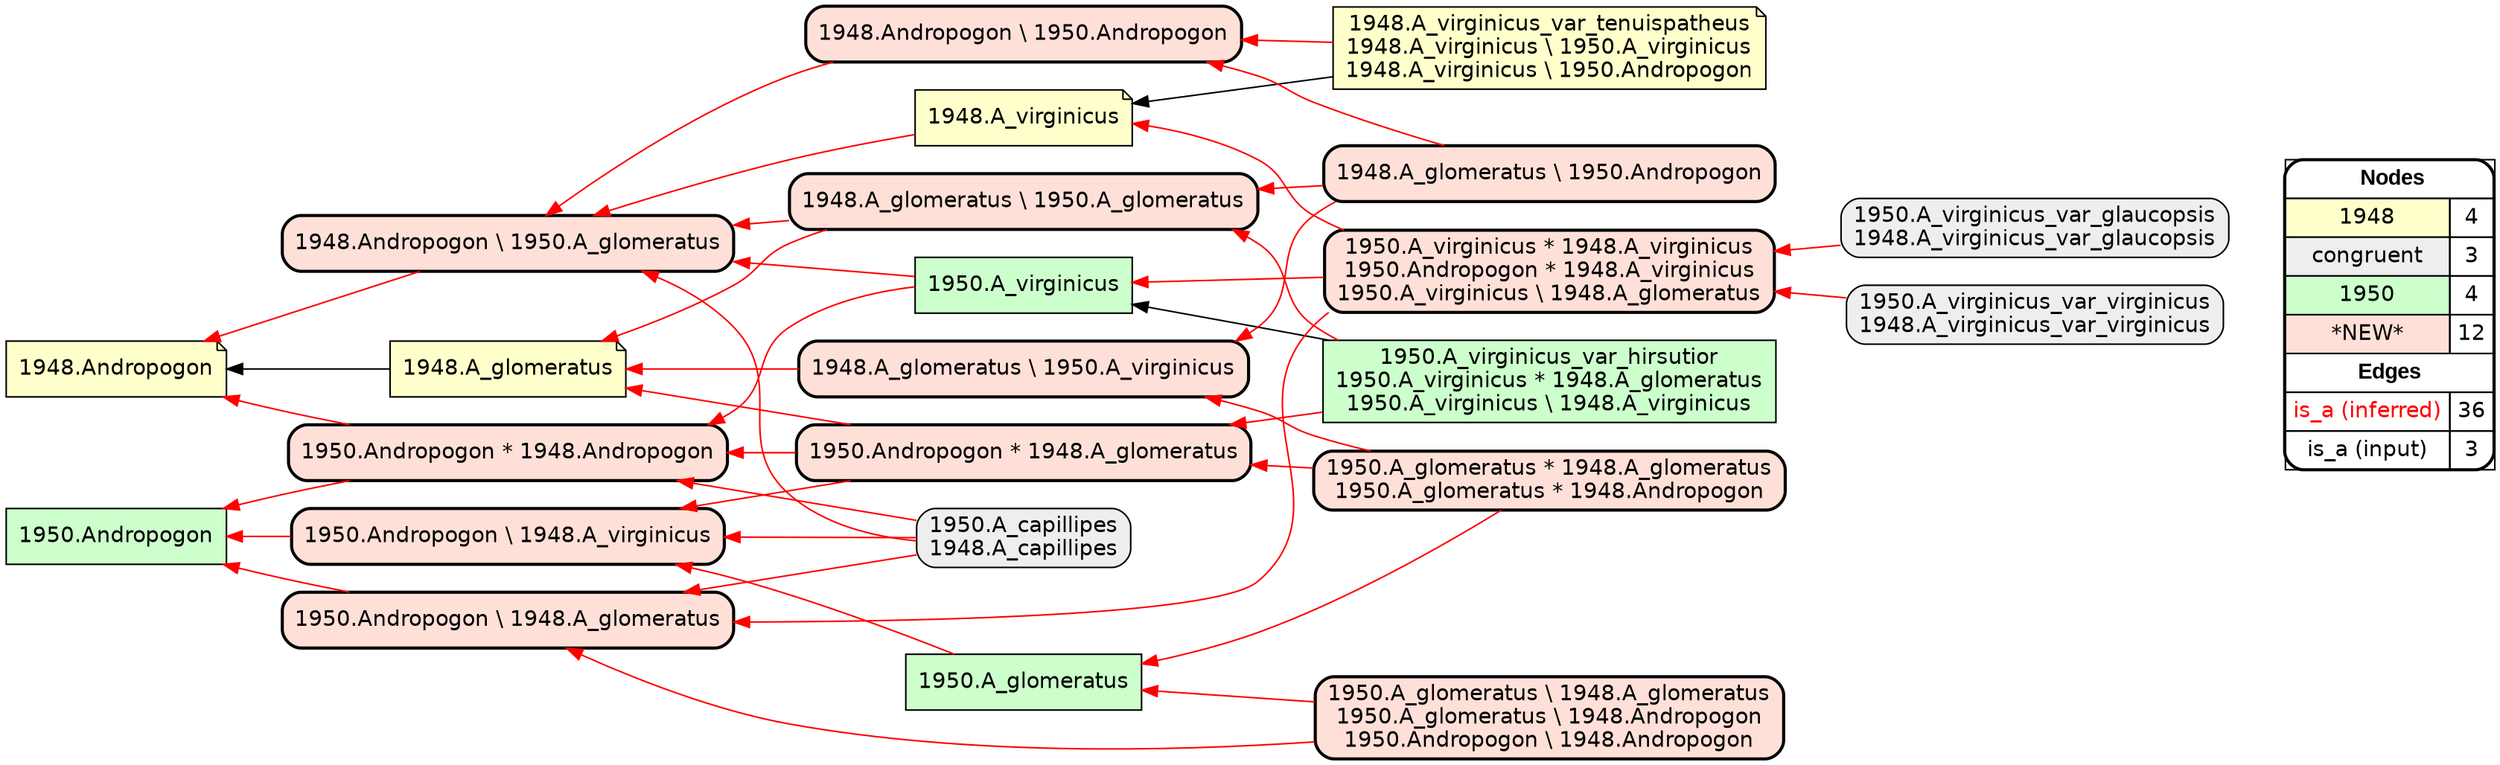 digraph{
rankdir=RL
node[shape=note style=filled fillcolor="#FFFFCC" fontname="helvetica"] 
"1948.Andropogon"
"1948.A_virginicus_var_tenuispatheus\n1948.A_virginicus \\ 1950.A_virginicus\n1948.A_virginicus \\ 1950.Andropogon"
"1948.A_virginicus"
"1948.A_glomeratus"
node[shape=box style="filled,rounded" fillcolor="#EEEEEE" fontname="helvetica"] 
"1950.A_virginicus_var_glaucopsis\n1948.A_virginicus_var_glaucopsis"
"1950.A_capillipes\n1948.A_capillipes"
"1950.A_virginicus_var_virginicus\n1948.A_virginicus_var_virginicus"
node[shape=box style=filled fillcolor="#CCFFCC" fontname="helvetica"] 
"1950.A_virginicus_var_hirsutior\n1950.A_virginicus * 1948.A_glomeratus\n1950.A_virginicus \\ 1948.A_virginicus"
"1950.Andropogon"
"1950.A_virginicus"
"1950.A_glomeratus"
node[shape=box style="filled,rounded,bold" fillcolor="#FFE0D8" fontname="helvetica"] 
"1950.Andropogon * 1948.Andropogon"
"1950.A_virginicus * 1948.A_virginicus\n1950.Andropogon * 1948.A_virginicus\n1950.A_virginicus \\ 1948.A_glomeratus"
"1948.A_glomeratus \\ 1950.A_virginicus"
"1950.A_glomeratus * 1948.A_glomeratus\n1950.A_glomeratus * 1948.Andropogon"
"1948.Andropogon \\ 1950.Andropogon"
"1948.A_glomeratus \\ 1950.A_glomeratus"
"1950.Andropogon * 1948.A_glomeratus"
"1950.A_glomeratus \\ 1948.A_glomeratus\n1950.A_glomeratus \\ 1948.Andropogon\n1950.Andropogon \\ 1948.Andropogon"
"1950.Andropogon \\ 1948.A_glomeratus"
"1948.Andropogon \\ 1950.A_glomeratus"
"1950.Andropogon \\ 1948.A_virginicus"
"1948.A_glomeratus \\ 1950.Andropogon"
edge[arrowhead=normal style=dotted color="#000000" constraint=true penwidth=1]
edge[arrowhead=normal style=solid color="#FF0000" constraint=true penwidth=1]
"1948.A_glomeratus \\ 1950.Andropogon" -> "1948.Andropogon \\ 1950.Andropogon"
"1948.A_virginicus_var_tenuispatheus\n1948.A_virginicus \\ 1950.A_virginicus\n1948.A_virginicus \\ 1950.Andropogon" -> "1948.Andropogon \\ 1950.Andropogon"
"1950.Andropogon * 1948.Andropogon" -> "1948.Andropogon"
"1948.A_glomeratus \\ 1950.A_glomeratus" -> "1948.Andropogon \\ 1950.A_glomeratus"
"1950.A_glomeratus * 1948.A_glomeratus\n1950.A_glomeratus * 1948.Andropogon" -> "1950.A_glomeratus"
"1950.A_virginicus * 1948.A_virginicus\n1950.Andropogon * 1948.A_virginicus\n1950.A_virginicus \\ 1948.A_glomeratus" -> "1950.Andropogon \\ 1948.A_glomeratus"
"1950.A_glomeratus * 1948.A_glomeratus\n1950.A_glomeratus * 1948.Andropogon" -> "1948.A_glomeratus \\ 1950.A_virginicus"
"1950.A_virginicus" -> "1950.Andropogon * 1948.Andropogon"
"1950.A_virginicus_var_glaucopsis\n1948.A_virginicus_var_glaucopsis" -> "1950.A_virginicus * 1948.A_virginicus\n1950.Andropogon * 1948.A_virginicus\n1950.A_virginicus \\ 1948.A_glomeratus"
"1950.Andropogon * 1948.A_glomeratus" -> "1950.Andropogon \\ 1948.A_virginicus"
"1950.A_capillipes\n1948.A_capillipes" -> "1950.Andropogon \\ 1948.A_virginicus"
"1950.A_virginicus" -> "1948.Andropogon \\ 1950.A_glomeratus"
"1950.A_capillipes\n1948.A_capillipes" -> "1948.Andropogon \\ 1950.A_glomeratus"
"1950.A_glomeratus * 1948.A_glomeratus\n1950.A_glomeratus * 1948.Andropogon" -> "1950.Andropogon * 1948.A_glomeratus"
"1950.A_virginicus * 1948.A_virginicus\n1950.Andropogon * 1948.A_virginicus\n1950.A_virginicus \\ 1948.A_glomeratus" -> "1950.A_virginicus"
"1948.A_glomeratus \\ 1950.A_virginicus" -> "1948.A_glomeratus"
"1950.Andropogon \\ 1948.A_virginicus" -> "1950.Andropogon"
"1950.A_capillipes\n1948.A_capillipes" -> "1950.Andropogon * 1948.Andropogon"
"1950.A_virginicus_var_hirsutior\n1950.A_virginicus * 1948.A_glomeratus\n1950.A_virginicus \\ 1948.A_virginicus" -> "1950.Andropogon * 1948.A_glomeratus"
"1948.A_glomeratus \\ 1950.A_glomeratus" -> "1948.A_glomeratus"
"1948.A_glomeratus \\ 1950.Andropogon" -> "1948.A_glomeratus \\ 1950.A_glomeratus"
"1950.A_glomeratus \\ 1948.A_glomeratus\n1950.A_glomeratus \\ 1948.Andropogon\n1950.Andropogon \\ 1948.Andropogon" -> "1950.A_glomeratus"
"1950.A_capillipes\n1948.A_capillipes" -> "1950.Andropogon \\ 1948.A_glomeratus"
"1950.A_virginicus_var_hirsutior\n1950.A_virginicus * 1948.A_glomeratus\n1950.A_virginicus \\ 1948.A_virginicus" -> "1948.A_glomeratus \\ 1950.A_glomeratus"
"1948.A_glomeratus \\ 1950.Andropogon" -> "1948.A_glomeratus \\ 1950.A_virginicus"
"1950.Andropogon * 1948.Andropogon" -> "1950.Andropogon"
"1948.Andropogon \\ 1950.Andropogon" -> "1948.Andropogon \\ 1950.A_glomeratus"
"1950.A_virginicus * 1948.A_virginicus\n1950.Andropogon * 1948.A_virginicus\n1950.A_virginicus \\ 1948.A_glomeratus" -> "1948.A_virginicus"
"1950.Andropogon * 1948.A_glomeratus" -> "1948.A_glomeratus"
"1950.Andropogon * 1948.A_glomeratus" -> "1950.Andropogon * 1948.Andropogon"
"1950.Andropogon \\ 1948.A_glomeratus" -> "1950.Andropogon"
"1948.Andropogon \\ 1950.A_glomeratus" -> "1948.Andropogon"
"1950.A_glomeratus" -> "1950.Andropogon \\ 1948.A_virginicus"
"1950.A_virginicus_var_virginicus\n1948.A_virginicus_var_virginicus" -> "1950.A_virginicus * 1948.A_virginicus\n1950.Andropogon * 1948.A_virginicus\n1950.A_virginicus \\ 1948.A_glomeratus"
"1948.A_virginicus" -> "1948.Andropogon \\ 1950.A_glomeratus"
"1950.A_glomeratus \\ 1948.A_glomeratus\n1950.A_glomeratus \\ 1948.Andropogon\n1950.Andropogon \\ 1948.Andropogon" -> "1950.Andropogon \\ 1948.A_glomeratus"
edge[arrowhead=normal style=solid color="#000000" constraint=true penwidth=1]
"1948.A_virginicus_var_tenuispatheus\n1948.A_virginicus \\ 1950.A_virginicus\n1948.A_virginicus \\ 1950.Andropogon" -> "1948.A_virginicus"
"1950.A_virginicus_var_hirsutior\n1950.A_virginicus * 1948.A_glomeratus\n1950.A_virginicus \\ 1948.A_virginicus" -> "1950.A_virginicus"
"1948.A_glomeratus" -> "1948.Andropogon"
node[shape=box] 
{rank=source Legend [fillcolor= white margin=0 label=< 
 <TABLE BORDER="0" CELLBORDER="1" CELLSPACING="0" CELLPADDING="4"> 
<TR> <TD COLSPAN="2"><font face="Arial Black"> Nodes</font></TD> </TR> 
<TR> 
 <TD bgcolor="#FFFFCC" fontname="helvetica">1948</TD> 
 <TD>4</TD> 
 </TR> 
<TR> 
 <TD bgcolor="#EEEEEE" fontname="helvetica">congruent</TD> 
 <TD>3</TD> 
 </TR> 
<TR> 
 <TD bgcolor="#CCFFCC" fontname="helvetica">1950</TD> 
 <TD>4</TD> 
 </TR> 
<TR> 
 <TD bgcolor="#FFE0D8" fontname="helvetica">*NEW*</TD> 
 <TD>12</TD> 
 </TR> 
<TR> <TD COLSPAN="2"><font face = "Arial Black"> Edges </font></TD> </TR> 
<TR> 
 <TD><font color ="#FF0000">is_a (inferred)</font></TD><TD>36</TD>
</TR>
<TR> 
 <TD><font color ="#000000">is_a (input)</font></TD><TD>3</TD>
</TR>
</TABLE> 
 >] } 
}